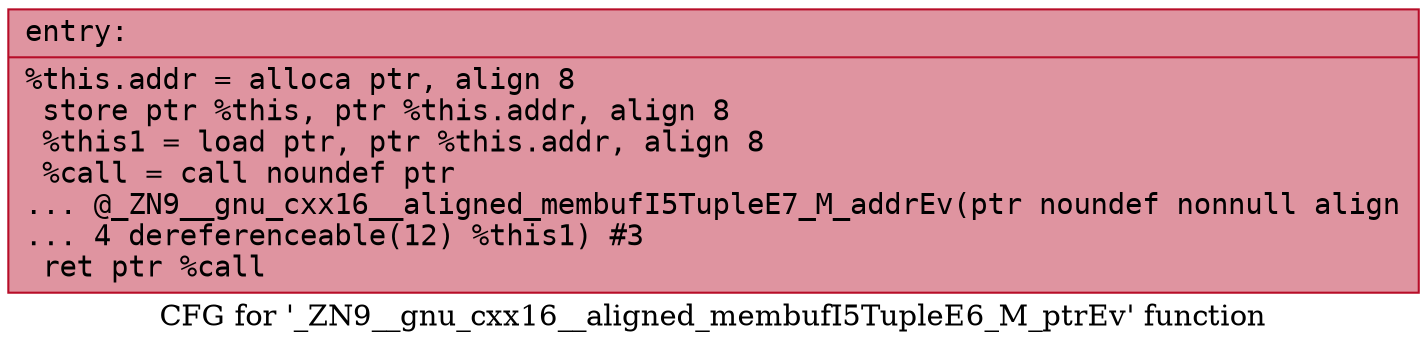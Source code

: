 digraph "CFG for '_ZN9__gnu_cxx16__aligned_membufI5TupleE6_M_ptrEv' function" {
	label="CFG for '_ZN9__gnu_cxx16__aligned_membufI5TupleE6_M_ptrEv' function";

	Node0x55dab47e9040 [shape=record,color="#b70d28ff", style=filled, fillcolor="#b70d2870" fontname="Courier",label="{entry:\l|  %this.addr = alloca ptr, align 8\l  store ptr %this, ptr %this.addr, align 8\l  %this1 = load ptr, ptr %this.addr, align 8\l  %call = call noundef ptr\l... @_ZN9__gnu_cxx16__aligned_membufI5TupleE7_M_addrEv(ptr noundef nonnull align\l... 4 dereferenceable(12) %this1) #3\l  ret ptr %call\l}"];
}
